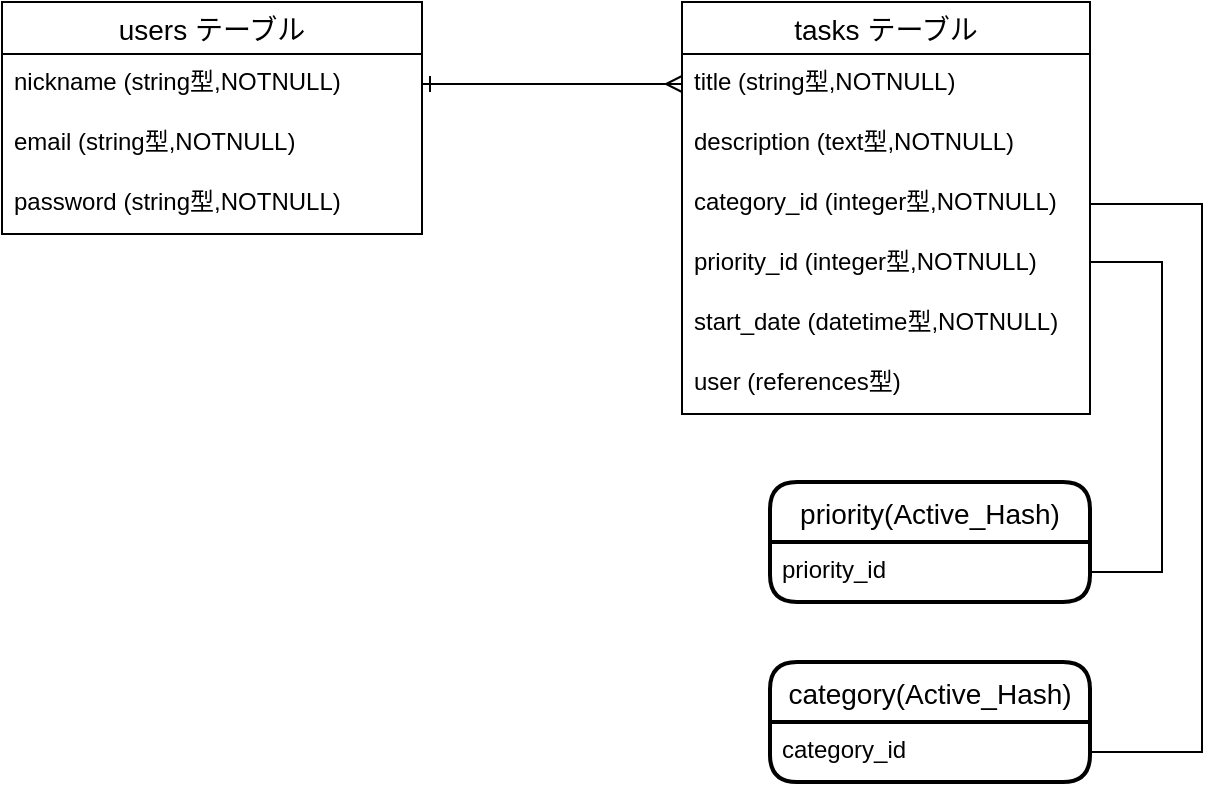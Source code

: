 <mxfile version="13.10.0" type="embed">
    <diagram id="FhYYdRQ3wTdcNzsascuh" name="Page-1">
        <mxGraphModel dx="728" dy="370" grid="1" gridSize="10" guides="1" tooltips="1" connect="1" arrows="1" fold="1" page="1" pageScale="1" pageWidth="827" pageHeight="1169" math="0" shadow="0">
            <root>
                <mxCell id="0"/>
                <mxCell id="1" parent="0"/>
                <mxCell id="2" value="users テーブル" style="swimlane;fontStyle=0;childLayout=stackLayout;horizontal=1;startSize=26;horizontalStack=0;resizeParent=1;resizeParentMax=0;resizeLast=0;collapsible=1;marginBottom=0;align=center;fontSize=14;" parent="1" vertex="1">
                    <mxGeometry x="150" y="380" width="210" height="116" as="geometry"/>
                </mxCell>
                <mxCell id="3" value="nickname (string型,NOTNULL)" style="text;strokeColor=none;fillColor=none;spacingLeft=4;spacingRight=4;overflow=hidden;rotatable=0;points=[[0,0.5],[1,0.5]];portConstraint=eastwest;fontSize=12;" parent="2" vertex="1">
                    <mxGeometry y="26" width="210" height="30" as="geometry"/>
                </mxCell>
                <mxCell id="4" value="email (string型,NOTNULL)" style="text;strokeColor=none;fillColor=none;spacingLeft=4;spacingRight=4;overflow=hidden;rotatable=0;points=[[0,0.5],[1,0.5]];portConstraint=eastwest;fontSize=12;" parent="2" vertex="1">
                    <mxGeometry y="56" width="210" height="30" as="geometry"/>
                </mxCell>
                <mxCell id="5" value="password (string型,NOTNULL)" style="text;strokeColor=none;fillColor=none;spacingLeft=4;spacingRight=4;overflow=hidden;rotatable=0;points=[[0,0.5],[1,0.5]];portConstraint=eastwest;fontSize=12;" parent="2" vertex="1">
                    <mxGeometry y="86" width="210" height="30" as="geometry"/>
                </mxCell>
                <mxCell id="6" value="tasks テーブル" style="swimlane;fontStyle=0;childLayout=stackLayout;horizontal=1;startSize=26;horizontalStack=0;resizeParent=1;resizeParentMax=0;resizeLast=0;collapsible=1;marginBottom=0;align=center;fontSize=14;" parent="1" vertex="1">
                    <mxGeometry x="490" y="380" width="204" height="206" as="geometry"/>
                </mxCell>
                <mxCell id="7" value="title (string型,NOTNULL)" style="text;strokeColor=none;fillColor=none;spacingLeft=4;spacingRight=4;overflow=hidden;rotatable=0;points=[[0,0.5],[1,0.5]];portConstraint=eastwest;fontSize=12;" parent="6" vertex="1">
                    <mxGeometry y="26" width="204" height="30" as="geometry"/>
                </mxCell>
                <mxCell id="8" value="description (text型,NOTNULL)" style="text;strokeColor=none;fillColor=none;spacingLeft=4;spacingRight=4;overflow=hidden;rotatable=0;points=[[0,0.5],[1,0.5]];portConstraint=eastwest;fontSize=12;" parent="6" vertex="1">
                    <mxGeometry y="56" width="204" height="30" as="geometry"/>
                </mxCell>
                <mxCell id="9" value="category_id (integer型,NOTNULL)" style="text;strokeColor=none;fillColor=none;spacingLeft=4;spacingRight=4;overflow=hidden;rotatable=0;points=[[0,0.5],[1,0.5]];portConstraint=eastwest;fontSize=12;" parent="6" vertex="1">
                    <mxGeometry y="86" width="204" height="30" as="geometry"/>
                </mxCell>
                <mxCell id="10" value="priority_id (integer型,NOTNULL)" style="text;strokeColor=none;fillColor=none;spacingLeft=4;spacingRight=4;overflow=hidden;rotatable=0;points=[[0,0.5],[1,0.5]];portConstraint=eastwest;fontSize=12;" parent="6" vertex="1">
                    <mxGeometry y="116" width="204" height="30" as="geometry"/>
                </mxCell>
                <mxCell id="48" value="start_date (datetime型,NOTNULL)" style="text;strokeColor=none;fillColor=none;spacingLeft=4;spacingRight=4;overflow=hidden;rotatable=0;points=[[0,0.5],[1,0.5]];portConstraint=eastwest;fontSize=12;" parent="6" vertex="1">
                    <mxGeometry y="146" width="204" height="30" as="geometry"/>
                </mxCell>
                <mxCell id="27" value="user (references型)" style="text;strokeColor=none;fillColor=none;spacingLeft=4;spacingRight=4;overflow=hidden;rotatable=0;points=[[0,0.5],[1,0.5]];portConstraint=eastwest;fontSize=12;" parent="6" vertex="1">
                    <mxGeometry y="176" width="204" height="30" as="geometry"/>
                </mxCell>
                <mxCell id="28" value="" style="endArrow=ERmany;html=1;rounded=0;startArrow=ERone;startFill=0;endFill=0;entryX=0;entryY=0.5;entryDx=0;entryDy=0;exitX=1;exitY=0.5;exitDx=0;exitDy=0;" parent="1" source="3" target="7" edge="1">
                    <mxGeometry relative="1" as="geometry">
                        <mxPoint x="370" y="410" as="sourcePoint"/>
                        <mxPoint x="370" y="398" as="targetPoint"/>
                        <Array as="points">
                            <mxPoint x="440" y="421"/>
                        </Array>
                    </mxGeometry>
                </mxCell>
                <mxCell id="51" value="category(Active_Hash)" style="swimlane;childLayout=stackLayout;horizontal=1;startSize=30;horizontalStack=0;rounded=1;fontSize=14;fontStyle=0;strokeWidth=2;resizeParent=0;resizeLast=1;shadow=0;dashed=0;align=center;" vertex="1" parent="1">
                    <mxGeometry x="534" y="710" width="160" height="60" as="geometry">
                        <mxRectangle x="534" y="610" width="170" height="30" as="alternateBounds"/>
                    </mxGeometry>
                </mxCell>
                <mxCell id="52" value="category_id" style="align=left;strokeColor=none;fillColor=none;spacingLeft=4;fontSize=12;verticalAlign=top;resizable=0;rotatable=0;part=1;" vertex="1" parent="51">
                    <mxGeometry y="30" width="160" height="30" as="geometry"/>
                </mxCell>
                <mxCell id="53" value="priority(Active_Hash)" style="swimlane;childLayout=stackLayout;horizontal=1;startSize=30;horizontalStack=0;rounded=1;fontSize=14;fontStyle=0;strokeWidth=2;resizeParent=0;resizeLast=1;shadow=0;dashed=0;align=center;" vertex="1" parent="1">
                    <mxGeometry x="534" y="620" width="160" height="60" as="geometry"/>
                </mxCell>
                <mxCell id="54" value="priority_id" style="align=left;strokeColor=none;fillColor=none;spacingLeft=4;fontSize=12;verticalAlign=top;resizable=0;rotatable=0;part=1;" vertex="1" parent="53">
                    <mxGeometry y="30" width="160" height="30" as="geometry"/>
                </mxCell>
                <mxCell id="56" value="" style="endArrow=none;html=1;rounded=0;entryX=1;entryY=0.5;entryDx=0;entryDy=0;" edge="1" parent="1" target="54">
                    <mxGeometry relative="1" as="geometry">
                        <mxPoint x="694" y="510" as="sourcePoint"/>
                        <mxPoint x="740" y="650" as="targetPoint"/>
                        <Array as="points">
                            <mxPoint x="730" y="510"/>
                            <mxPoint x="730" y="665"/>
                        </Array>
                    </mxGeometry>
                </mxCell>
                <mxCell id="57" value="" style="endArrow=none;html=1;rounded=0;exitX=1;exitY=0.5;exitDx=0;exitDy=0;entryX=1;entryY=0.5;entryDx=0;entryDy=0;" edge="1" parent="1" source="9" target="52">
                    <mxGeometry relative="1" as="geometry">
                        <mxPoint x="700" y="480" as="sourcePoint"/>
                        <mxPoint x="800" y="650" as="targetPoint"/>
                        <Array as="points">
                            <mxPoint x="750" y="481"/>
                            <mxPoint x="750" y="755"/>
                        </Array>
                    </mxGeometry>
                </mxCell>
            </root>
        </mxGraphModel>
    </diagram>
</mxfile>